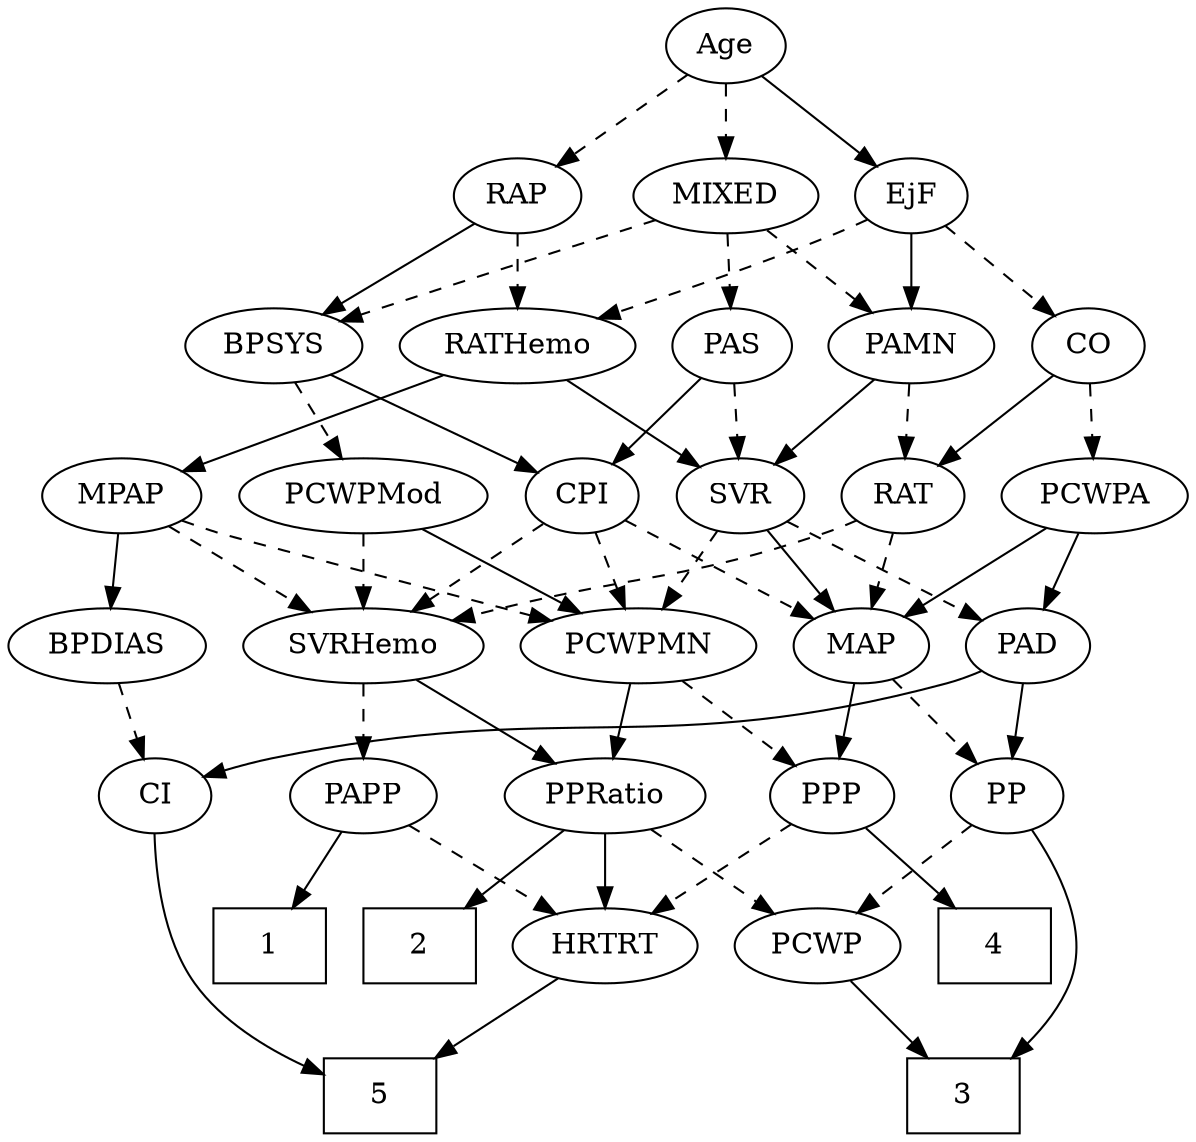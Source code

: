 strict digraph {
	graph [bb="0,0,523.84,540"];
	node [label="\N"];
	1	[height=0.5,
		pos="105.25,90",
		shape=box,
		width=0.75];
	2	[height=0.5,
		pos="177.25,90",
		shape=box,
		width=0.75];
	3	[height=0.5,
		pos="422.25,18",
		shape=box,
		width=0.75];
	4	[height=0.5,
		pos="435.25,90",
		shape=box,
		width=0.75];
	5	[height=0.5,
		pos="156.25,18",
		shape=box,
		width=0.75];
	Age	[height=0.5,
		pos="313.25,522",
		width=0.75];
	EjF	[height=0.5,
		pos="398.25,450",
		width=0.75];
	Age -> EjF	[pos="e,381.91,464.46 329.64,507.5 342.22,497.14 359.78,482.67 373.99,470.97",
		style=solid];
	RAP	[height=0.5,
		pos="223.25,450",
		width=0.77632];
	Age -> RAP	[pos="e,240.4,464.35 296.32,507.83 282.83,497.34 263.73,482.49 248.45,470.6",
		style=dashed];
	MIXED	[height=0.5,
		pos="313.25,450",
		width=1.1193];
	Age -> MIXED	[pos="e,313.25,468.1 313.25,503.7 313.25,495.98 313.25,486.71 313.25,478.11",
		style=dashed];
	CO	[height=0.5,
		pos="479.25,378",
		width=0.75];
	EjF -> CO	[pos="e,463.28,392.8 414.25,435.17 426.01,425.01 442.18,411.03 455.45,399.56",
		style=dashed];
	PAMN	[height=0.5,
		pos="398.25,378",
		width=1.011];
	EjF -> PAMN	[pos="e,398.25,396.1 398.25,431.7 398.25,423.98 398.25,414.71 398.25,406.11",
		style=solid];
	RATHemo	[height=0.5,
		pos="223.25,378",
		width=1.3721];
	EjF -> RATHemo	[pos="e,257.24,391.13 377.05,438.66 372.22,436.39 367.08,434.06 362.25,432 330.72,418.57 294.52,404.82 266.98,394.69",
		style=dashed];
	BPSYS	[height=0.5,
		pos="118.25,378",
		width=1.0471];
	RAP -> BPSYS	[pos="e,139.38,393.09 204.47,436.49 188.76,426.01 166.05,410.87 147.89,398.76",
		style=solid];
	RAP -> RATHemo	[pos="e,223.25,396.1 223.25,431.7 223.25,423.98 223.25,414.71 223.25,406.11",
		style=dashed];
	MIXED -> BPSYS	[pos="e,147.32,389.53 282.62,438.07 252.69,427.37 205.82,410.6 165.25,396 162.53,395.02 159.72,394.01 156.9,392.99",
		style=dashed];
	PAS	[height=0.5,
		pos="317.25,378",
		width=0.75];
	MIXED -> PAS	[pos="e,316.27,396.1 314.24,431.7 314.68,423.98 315.21,414.71 315.7,406.11",
		style=dashed];
	MIXED -> PAMN	[pos="e,380.13,393.92 331.69,433.81 343.58,424.02 359.21,411.15 372.34,400.34",
		style=dashed];
	MPAP	[height=0.5,
		pos="47.246,306",
		width=0.97491];
	PCWPMN	[height=0.5,
		pos="270.25,234",
		width=1.3902];
	MPAP -> PCWPMN	[pos="e,232.68,245.95 74.113,294.22 79.743,292.08 85.665,289.9 91.246,288 103.88,283.7 174.31,263 222.96,248.78",
		style=dashed];
	SVRHemo	[height=0.5,
		pos="152.25,234",
		width=1.3902];
	MPAP -> SVRHemo	[pos="e,129.62,250.08 67.741,291.34 82.886,281.24 103.78,267.31 121,255.83",
		style=dashed];
	BPDIAS	[height=0.5,
		pos="42.246,234",
		width=1.1735];
	MPAP -> BPDIAS	[pos="e,43.468,252.1 46.01,287.7 45.459,279.98 44.797,270.71 44.183,262.11",
		style=solid];
	CPI	[height=0.5,
		pos="249.25,306",
		width=0.75];
	BPSYS -> CPI	[pos="e,228.91,317.87 142.58,364 164.43,352.32 196.56,335.15 219.84,322.71",
		style=solid];
	PCWPMod	[height=0.5,
		pos="152.25,306",
		width=1.4443];
	BPSYS -> PCWPMod	[pos="e,144.01,323.96 126.3,360.41 130.27,352.25 135.14,342.22 139.59,333.07",
		style=dashed];
	PAD	[height=0.5,
		pos="446.25,234",
		width=0.79437];
	PP	[height=0.5,
		pos="438.25,162",
		width=0.75];
	PAD -> PP	[pos="e,440.2,180.1 444.27,215.7 443.39,207.98 442.33,198.71 441.34,190.11",
		style=solid];
	CI	[height=0.5,
		pos="50.246,162",
		width=0.75];
	PAD -> CI	[pos="e,74.091,170.55 424.76,221.77 419.78,219.55 414.42,217.46 409.25,216 280.87,179.71 242.1,205.98 111.25,180 102.24,178.21 92.61,175.78 \
83.729,173.31",
		style=solid];
	RAT	[height=0.5,
		pos="395.25,306",
		width=0.75827];
	CO -> RAT	[pos="e,411.68,320.69 463.05,363.5 450.7,353.21 433.48,338.86 419.48,327.2",
		style=solid];
	PCWPA	[height=0.5,
		pos="482.25,306",
		width=1.1555];
	CO -> PCWPA	[pos="e,481.51,324.1 479.99,359.7 480.32,351.98 480.72,342.71 481.08,334.11",
		style=dashed];
	PAS -> CPI	[pos="e,263.32,321.49 303.16,362.5 293.67,352.73 281,339.69 270.33,328.7",
		style=solid];
	SVR	[height=0.5,
		pos="322.25,306",
		width=0.77632];
	PAS -> SVR	[pos="e,321.02,324.1 318.48,359.7 319.03,351.98 319.7,342.71 320.31,334.11",
		style=dashed];
	PAMN -> RAT	[pos="e,395.98,324.1 397.5,359.7 397.17,351.98 396.78,342.71 396.41,334.11",
		style=dashed];
	PAMN -> SVR	[pos="e,337.67,321.21 381.76,361.81 371.01,351.92 356.85,338.87 345.03,327.99",
		style=solid];
	RATHemo -> MPAP	[pos="e,74.138,317.7 190.97,364.16 160.57,352.07 115.1,333.99 83.477,321.41",
		style=solid];
	RATHemo -> SVR	[pos="e,303.98,319.91 245.22,361.46 260.12,350.93 279.9,336.94 295.68,325.78",
		style=solid];
	CPI -> PCWPMN	[pos="e,265.06,252.28 254.33,288.05 256.67,280.26 259.5,270.82 262.12,262.08",
		style=dashed];
	CPI -> SVRHemo	[pos="e,173.65,250.45 231.45,292.16 217.58,282.14 198,268.02 181.78,256.31",
		style=dashed];
	MAP	[height=0.5,
		pos="369.25,234",
		width=0.84854];
	CPI -> MAP	[pos="e,348.19,247.28 269.06,293.44 288.17,282.3 317.33,265.28 339.28,252.48",
		style=dashed];
	RAT -> SVRHemo	[pos="e,189.63,246.03 374.23,294.2 369.38,291.96 364.2,289.75 359.25,288 295.42,265.43 276.67,269.38 211.25,252 207.41,250.98 203.45,249.9 \
199.48,248.8",
		style=dashed];
	RAT -> MAP	[pos="e,375.54,251.96 389.08,288.41 386.09,280.34 382.41,270.43 379.04,261.35",
		style=dashed];
	SVR -> PAD	[pos="e,425.74,246.58 342.72,293.44 362.92,282.04 393.98,264.5 416.82,251.61",
		style=dashed];
	SVR -> PCWPMN	[pos="e,282.48,251.47 310.71,289.46 304.23,280.74 295.99,269.65 288.64,259.76",
		style=dashed];
	SVR -> MAP	[pos="e,358.3,251.31 332.91,289.12 338.72,280.47 346.03,269.58 352.57,259.83",
		style=solid];
	PCWPMod -> PCWPMN	[pos="e,245.26,249.82 177.27,290.15 194.56,279.9 217.75,266.14 236.64,254.93",
		style=solid];
	PCWPMod -> SVRHemo	[pos="e,152.25,252.1 152.25,287.7 152.25,279.98 152.25,270.71 152.25,262.11",
		style=dashed];
	PCWPA -> PAD	[pos="e,454.63,251.31 473.53,288.05 469.27,279.77 464.05,269.62 459.32,260.42",
		style=solid];
	PCWPA -> MAP	[pos="e,389.8,247.73 459.38,290.83 441.79,279.94 417.35,264.8 398.36,253.04",
		style=solid];
	PPP	[height=0.5,
		pos="358.25,162",
		width=0.75];
	PCWPMN -> PPP	[pos="e,341.61,176.24 290.21,217.12 303.07,206.89 319.86,193.53 333.55,182.65",
		style=dashed];
	PPRatio	[height=0.5,
		pos="262.25,162",
		width=1.1013];
	PCWPMN -> PPRatio	[pos="e,264.2,180.1 268.27,215.7 267.39,207.98 266.33,198.71 265.34,190.11",
		style=solid];
	SVRHemo -> PPRatio	[pos="e,240.19,177.04 175.84,217.98 192.08,207.65 213.8,193.83 231.41,182.63",
		style=solid];
	PAPP	[height=0.5,
		pos="152.25,162",
		width=0.88464];
	SVRHemo -> PAPP	[pos="e,152.25,180.1 152.25,215.7 152.25,207.98 152.25,198.71 152.25,190.11",
		style=dashed];
	BPDIAS -> CI	[pos="e,48.291,180.1 44.224,215.7 45.105,207.98 46.165,198.71 47.148,190.11",
		style=dashed];
	MAP -> PP	[pos="e,424.11,177.35 383.88,218.15 393.52,208.37 406.31,195.4 417.05,184.5",
		style=dashed];
	MAP -> PPP	[pos="e,360.96,180.28 366.58,216.05 365.37,208.35 363.91,199.03 362.55,190.36",
		style=solid];
	PP -> 3	[pos="e,444.4,36.125 450.87,145.88 458.4,135.83 467.25,121.97 471.25,108 475.64,92.616 477.08,86.899 471.25,72 467.05,61.279 459.55,51.427 \
451.67,43.201",
		style=solid];
	PCWP	[height=0.5,
		pos="355.25,90",
		width=0.97491];
	PP -> PCWP	[pos="e,372.76,105.77 421.85,147.17 410.11,137.27 394.08,123.75 380.69,112.46",
		style=dashed];
	PPP -> 4	[pos="e,416.42,108.11 373.83,146.83 383.83,137.75 397.06,125.71 408.69,115.14",
		style=solid];
	HRTRT	[height=0.5,
		pos="262.25,90",
		width=1.1013];
	PPP -> HRTRT	[pos="e,282.4,105.7 340.64,148.16 326.63,137.94 306.74,123.44 290.51,111.61",
		style=dashed];
	PPRatio -> 2	[pos="e,198.04,108.13 243.8,145.81 232.75,136.71 218.46,124.94 205.95,114.64",
		style=solid];
	PPRatio -> PCWP	[pos="e,336.19,105.35 281.97,146.15 295.34,136.09 313.19,122.65 327.93,111.56",
		style=dashed];
	PPRatio -> HRTRT	[pos="e,262.25,108.1 262.25,143.7 262.25,135.98 262.25,126.71 262.25,118.11",
		style=solid];
	PCWP -> 3	[pos="e,405.53,36.461 370.12,73.465 378.47,64.734 389.1,53.635 398.57,43.737",
		style=solid];
	CI -> 5	[pos="e,128.91,28.806 50.014,143.67 50.588,124.46 54.072,93.392 69.246,72 81.593,54.595 101.63,41.823 119.36,33.183",
		style=solid];
	PAPP -> 1	[pos="e,116.74,108.12 141.35,144.76 135.7,136.35 128.67,125.89 122.32,116.44",
		style=solid];
	PAPP -> HRTRT	[pos="e,240.03,105.14 172.68,148 189.2,137.48 212.72,122.52 231.51,110.56",
		style=dashed];
	HRTRT -> 5	[pos="e,182.16,36.113 240.8,74.834 226.37,65.309 207.05,52.546 190.51,41.628",
		style=solid];
}
